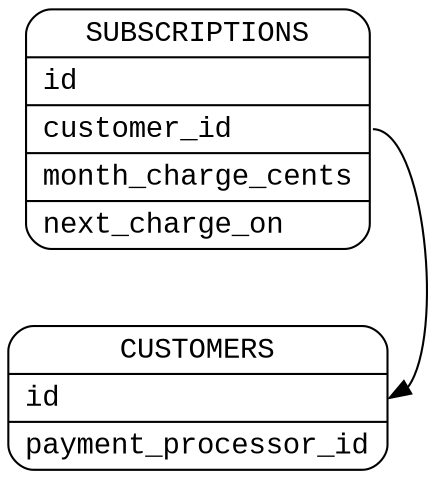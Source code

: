 digraph G {

  rankdir="TB"
  nodesep=1
  compound=true
  node[shape=Mrecord fontname="courier new"]

  Subscriptions:customer_id -> Customers:id
  Subscriptions[label="{SUBSCRIPTIONS|id\l|<customer_id>customer_id\l|month_charge_cents\l|next_charge_on\l}"]
  Customers[label="{CUSTOMERS|<id>id\l|payment_processor_id\l}"]
}

